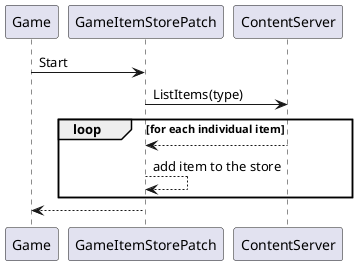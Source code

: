 ﻿@startuml
Game -> GameItemStorePatch: Start
GameItemStorePatch -> ContentServer: ListItems(type)
loop for each individual item
    ContentServer --> GameItemStorePatch
    GameItemStorePatch --> GameItemStorePatch: add item to the store
end
GameItemStorePatch --> Game

@enduml
